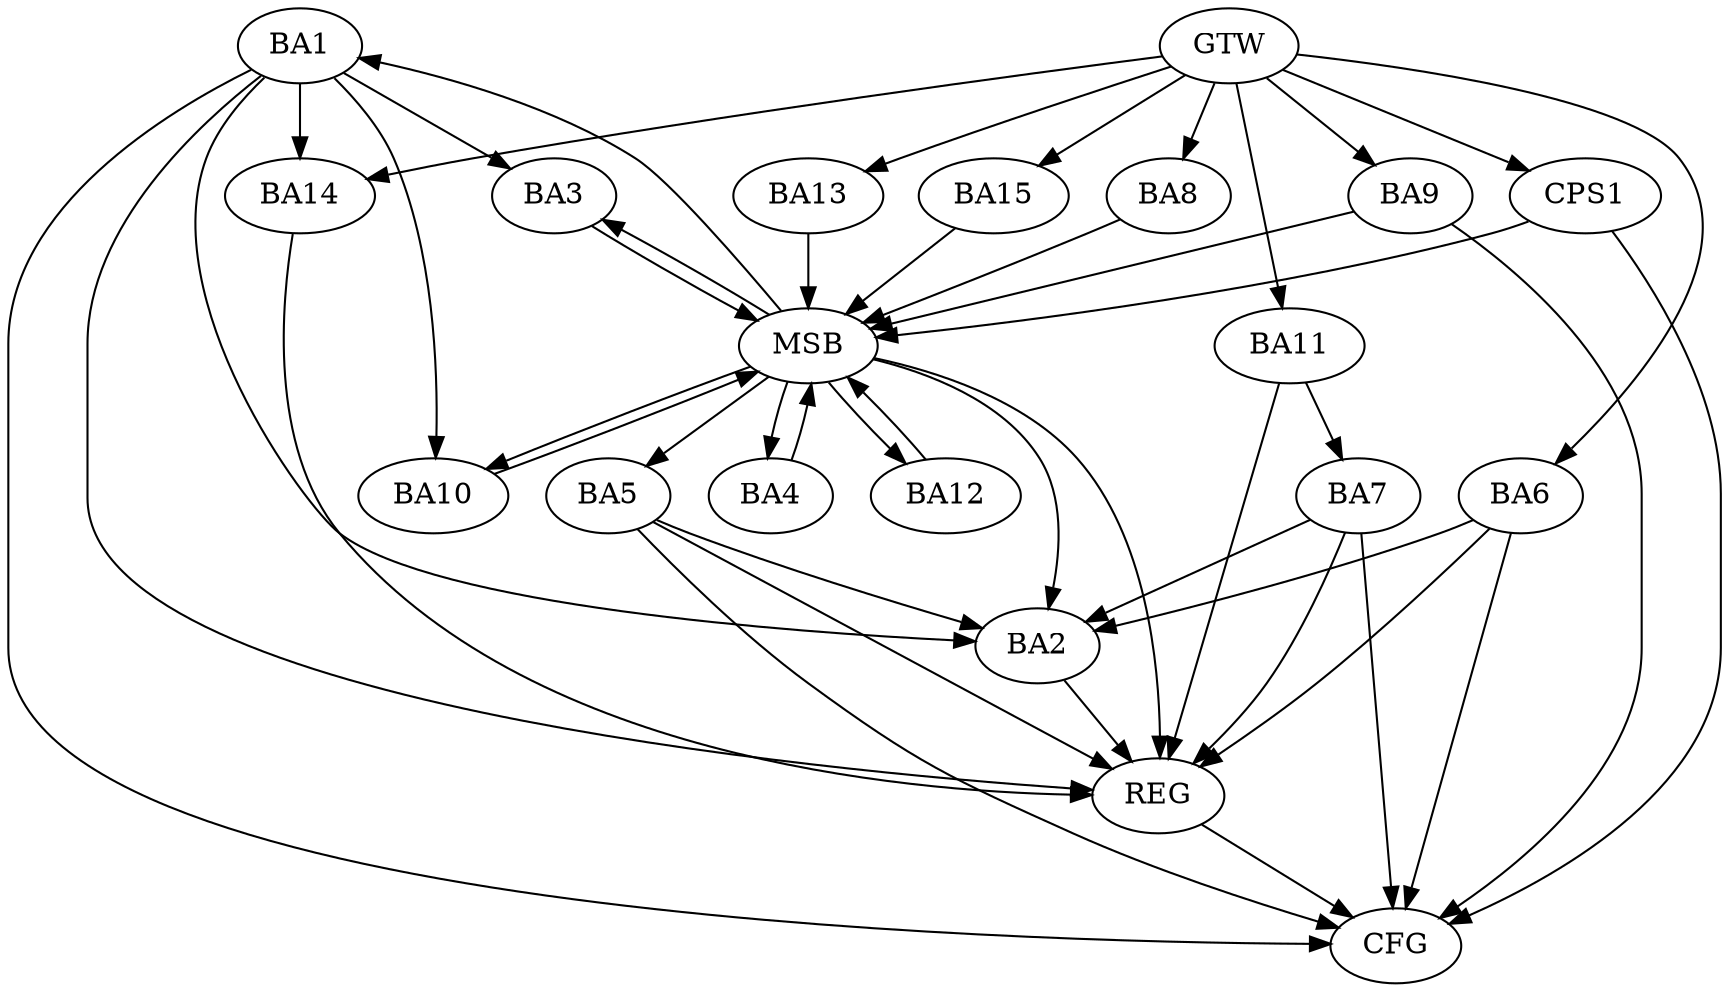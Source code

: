 strict digraph G {
  BA1 [ label="BA1" ];
  BA2 [ label="BA2" ];
  BA3 [ label="BA3" ];
  BA4 [ label="BA4" ];
  BA5 [ label="BA5" ];
  BA6 [ label="BA6" ];
  BA7 [ label="BA7" ];
  BA8 [ label="BA8" ];
  BA9 [ label="BA9" ];
  BA10 [ label="BA10" ];
  BA11 [ label="BA11" ];
  BA12 [ label="BA12" ];
  BA13 [ label="BA13" ];
  BA14 [ label="BA14" ];
  BA15 [ label="BA15" ];
  CPS1 [ label="CPS1" ];
  GTW [ label="GTW" ];
  REG [ label="REG" ];
  MSB [ label="MSB" ];
  CFG [ label="CFG" ];
  BA1 -> BA2;
  BA5 -> BA2;
  BA6 -> BA2;
  BA7 -> BA2;
  BA11 -> BA7;
  GTW -> BA6;
  GTW -> BA8;
  GTW -> BA9;
  GTW -> BA11;
  GTW -> BA13;
  GTW -> BA14;
  GTW -> BA15;
  GTW -> CPS1;
  BA1 -> REG;
  BA2 -> REG;
  BA5 -> REG;
  BA6 -> REG;
  BA7 -> REG;
  BA11 -> REG;
  BA14 -> REG;
  BA3 -> MSB;
  MSB -> BA2;
  MSB -> REG;
  BA4 -> MSB;
  MSB -> BA3;
  BA8 -> MSB;
  MSB -> BA4;
  BA9 -> MSB;
  BA10 -> MSB;
  BA12 -> MSB;
  BA13 -> MSB;
  MSB -> BA12;
  BA15 -> MSB;
  CPS1 -> MSB;
  MSB -> BA1;
  MSB -> BA5;
  MSB -> BA10;
  CPS1 -> CFG;
  BA7 -> CFG;
  BA5 -> CFG;
  BA6 -> CFG;
  BA1 -> CFG;
  BA9 -> CFG;
  REG -> CFG;
  BA1 -> BA10;
  BA1 -> BA14;
  BA1 -> BA3;
}
